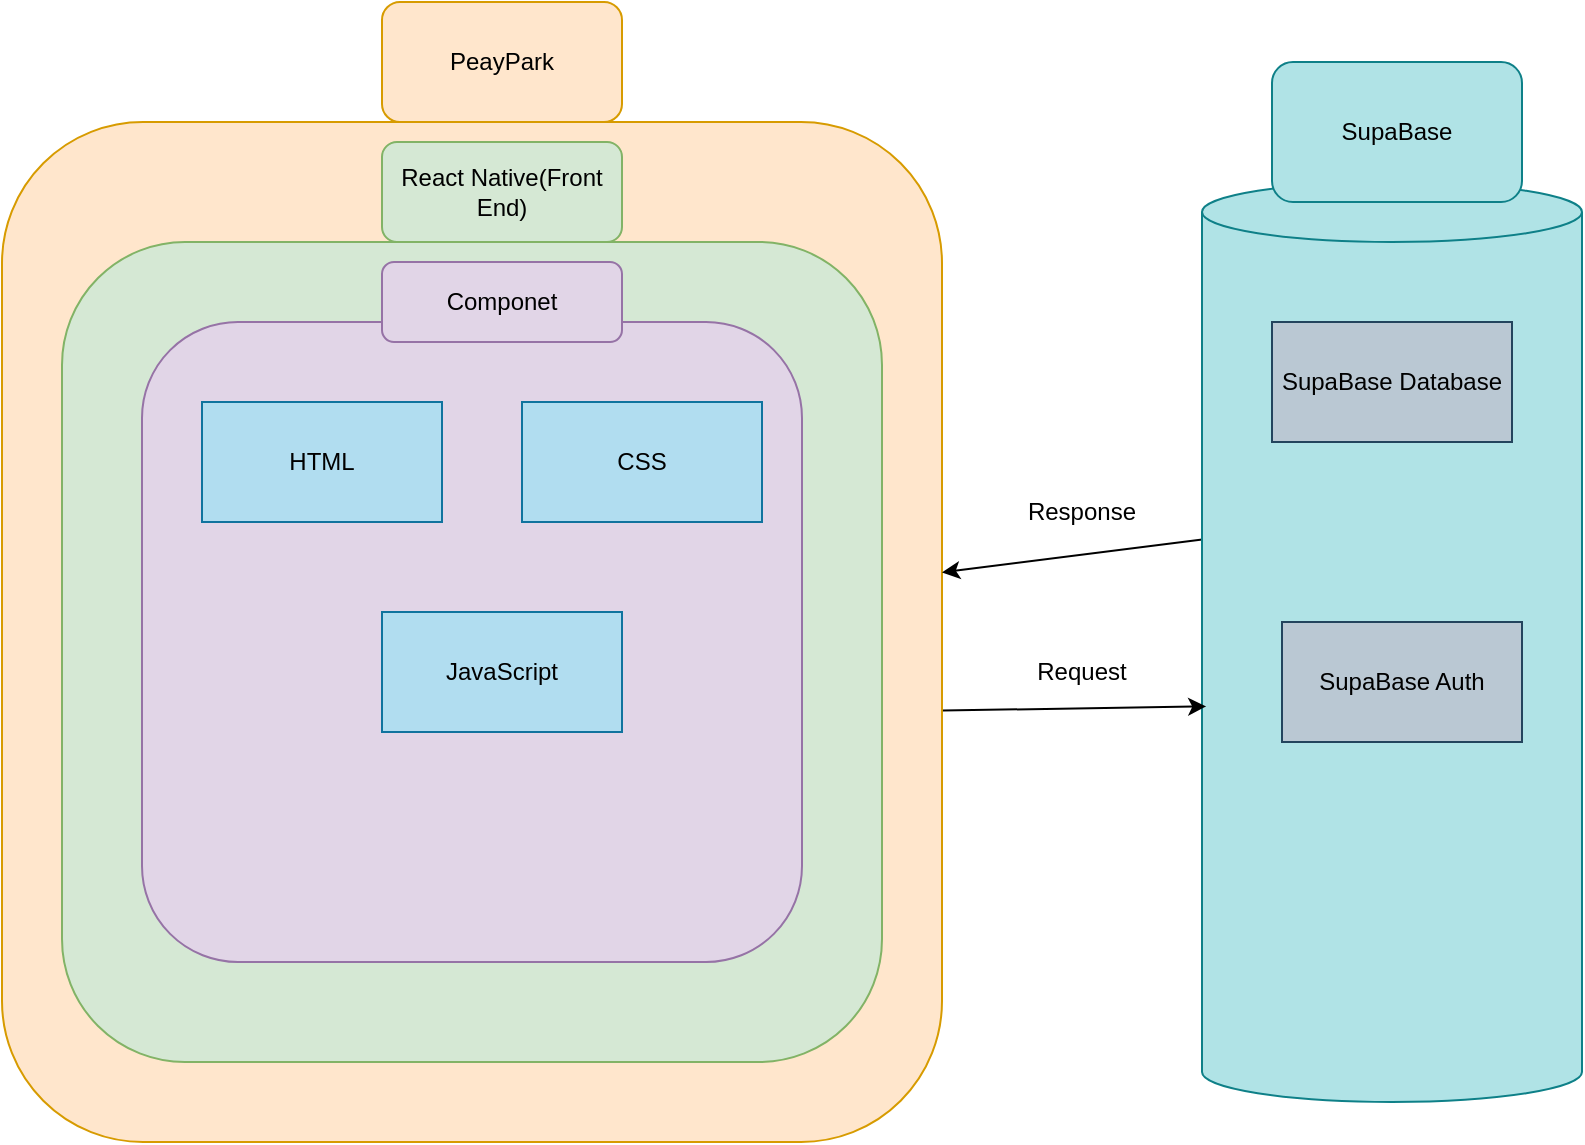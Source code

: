 <mxfile version="26.0.16">
  <diagram id="FOrBWjSAFHc-2LiLr-zX" name="Page-1">
    <mxGraphModel dx="1461" dy="1980" grid="1" gridSize="10" guides="1" tooltips="1" connect="1" arrows="1" fold="1" page="1" pageScale="1" pageWidth="827" pageHeight="1169" math="0" shadow="0">
      <root>
        <mxCell id="0" />
        <mxCell id="1" parent="0" />
        <mxCell id="Ywec6I_Pi-oKpESn6JxR-15" value="" style="rounded=1;whiteSpace=wrap;html=1;fillColor=#ffe6cc;strokeColor=#d79b00;" parent="1" vertex="1">
          <mxGeometry x="20" y="50" width="470" height="510" as="geometry" />
        </mxCell>
        <mxCell id="Ywec6I_Pi-oKpESn6JxR-16" value="PeayPark" style="rounded=1;whiteSpace=wrap;html=1;fillColor=#ffe6cc;strokeColor=#d79b00;" parent="1" vertex="1">
          <mxGeometry x="210" y="-10" width="120" height="60" as="geometry" />
        </mxCell>
        <mxCell id="Ywec6I_Pi-oKpESn6JxR-17" value="" style="rounded=1;whiteSpace=wrap;html=1;fillColor=#d5e8d4;strokeColor=#82b366;" parent="1" vertex="1">
          <mxGeometry x="50" y="110" width="410" height="410" as="geometry" />
        </mxCell>
        <mxCell id="Ywec6I_Pi-oKpESn6JxR-18" value="React Native(Front End)" style="rounded=1;whiteSpace=wrap;html=1;fillColor=#d5e8d4;strokeColor=#82b366;glass=0;" parent="1" vertex="1">
          <mxGeometry x="210" y="60" width="120" height="50" as="geometry" />
        </mxCell>
        <mxCell id="Ywec6I_Pi-oKpESn6JxR-19" value="" style="rounded=1;whiteSpace=wrap;html=1;fillColor=#e1d5e7;strokeColor=#9673a6;" parent="1" vertex="1">
          <mxGeometry x="90" y="150" width="330" height="320" as="geometry" />
        </mxCell>
        <mxCell id="Ywec6I_Pi-oKpESn6JxR-20" value="Componet" style="rounded=1;whiteSpace=wrap;html=1;fillColor=#e1d5e7;strokeColor=#9673a6;" parent="1" vertex="1">
          <mxGeometry x="210" y="120" width="120" height="40" as="geometry" />
        </mxCell>
        <mxCell id="Ywec6I_Pi-oKpESn6JxR-21" value="HTML" style="rounded=0;whiteSpace=wrap;html=1;fillColor=#b1ddf0;strokeColor=#10739e;" parent="1" vertex="1">
          <mxGeometry x="120" y="190" width="120" height="60" as="geometry" />
        </mxCell>
        <mxCell id="Ywec6I_Pi-oKpESn6JxR-22" value="CSS" style="rounded=0;whiteSpace=wrap;html=1;fillColor=#b1ddf0;strokeColor=#10739e;" parent="1" vertex="1">
          <mxGeometry x="280" y="190" width="120" height="60" as="geometry" />
        </mxCell>
        <mxCell id="Ywec6I_Pi-oKpESn6JxR-23" value="JavaScript" style="rounded=0;whiteSpace=wrap;html=1;fillColor=#b1ddf0;strokeColor=#10739e;" parent="1" vertex="1">
          <mxGeometry x="210" y="295" width="120" height="60" as="geometry" />
        </mxCell>
        <mxCell id="Ywec6I_Pi-oKpESn6JxR-24" value="" style="endArrow=classic;html=1;rounded=0;exitX=0.011;exitY=0.388;exitDx=0;exitDy=0;exitPerimeter=0;" parent="1" source="Ywec6I_Pi-oKpESn6JxR-25" target="Ywec6I_Pi-oKpESn6JxR-15" edge="1">
          <mxGeometry width="50" height="50" relative="1" as="geometry">
            <mxPoint x="540" y="330" as="sourcePoint" />
            <mxPoint x="490" y="270" as="targetPoint" />
          </mxGeometry>
        </mxCell>
        <mxCell id="Ywec6I_Pi-oKpESn6JxR-25" value="" style="shape=cylinder3;whiteSpace=wrap;html=1;boundedLbl=1;backgroundOutline=1;size=15;fillColor=#b0e3e6;strokeColor=#0e8088;" parent="1" vertex="1">
          <mxGeometry x="620" y="80" width="190" height="460" as="geometry" />
        </mxCell>
        <mxCell id="Ywec6I_Pi-oKpESn6JxR-26" value="SupaBase Database" style="rounded=0;whiteSpace=wrap;html=1;fillColor=#bac8d3;strokeColor=#23445d;" parent="1" vertex="1">
          <mxGeometry x="655" y="150" width="120" height="60" as="geometry" />
        </mxCell>
        <mxCell id="Ywec6I_Pi-oKpESn6JxR-27" value="SupaBase Auth" style="rounded=0;whiteSpace=wrap;html=1;fillColor=#bac8d3;strokeColor=#23445d;" parent="1" vertex="1">
          <mxGeometry x="660" y="300" width="120" height="60" as="geometry" />
        </mxCell>
        <mxCell id="Ywec6I_Pi-oKpESn6JxR-29" value="SupaBase" style="rounded=1;whiteSpace=wrap;html=1;fillColor=#b0e3e6;strokeColor=#0e8088;" parent="1" vertex="1">
          <mxGeometry x="655" y="20" width="125" height="70" as="geometry" />
        </mxCell>
        <mxCell id="Ywec6I_Pi-oKpESn6JxR-30" value="" style="endArrow=classic;html=1;rounded=0;exitX=1.001;exitY=0.577;exitDx=0;exitDy=0;exitPerimeter=0;entryX=0.011;entryY=0.57;entryDx=0;entryDy=0;entryPerimeter=0;" parent="1" source="Ywec6I_Pi-oKpESn6JxR-15" target="Ywec6I_Pi-oKpESn6JxR-25" edge="1">
          <mxGeometry width="50" height="50" relative="1" as="geometry">
            <mxPoint x="510" y="330" as="sourcePoint" />
            <mxPoint x="560" y="280" as="targetPoint" />
          </mxGeometry>
        </mxCell>
        <mxCell id="Ywec6I_Pi-oKpESn6JxR-31" value="Request" style="text;html=1;align=center;verticalAlign=middle;whiteSpace=wrap;rounded=0;" parent="1" vertex="1">
          <mxGeometry x="530" y="310" width="60" height="30" as="geometry" />
        </mxCell>
        <mxCell id="Ywec6I_Pi-oKpESn6JxR-32" value="Response" style="text;html=1;align=center;verticalAlign=middle;whiteSpace=wrap;rounded=0;" parent="1" vertex="1">
          <mxGeometry x="530" y="230" width="60" height="30" as="geometry" />
        </mxCell>
        <mxCell id="Ywec6I_Pi-oKpESn6JxR-33" style="edgeStyle=orthogonalEdgeStyle;rounded=0;orthogonalLoop=1;jettySize=auto;html=1;exitX=0.5;exitY=1;exitDx=0;exitDy=0;" parent="1" source="Ywec6I_Pi-oKpESn6JxR-31" target="Ywec6I_Pi-oKpESn6JxR-31" edge="1">
          <mxGeometry relative="1" as="geometry" />
        </mxCell>
      </root>
    </mxGraphModel>
  </diagram>
</mxfile>
